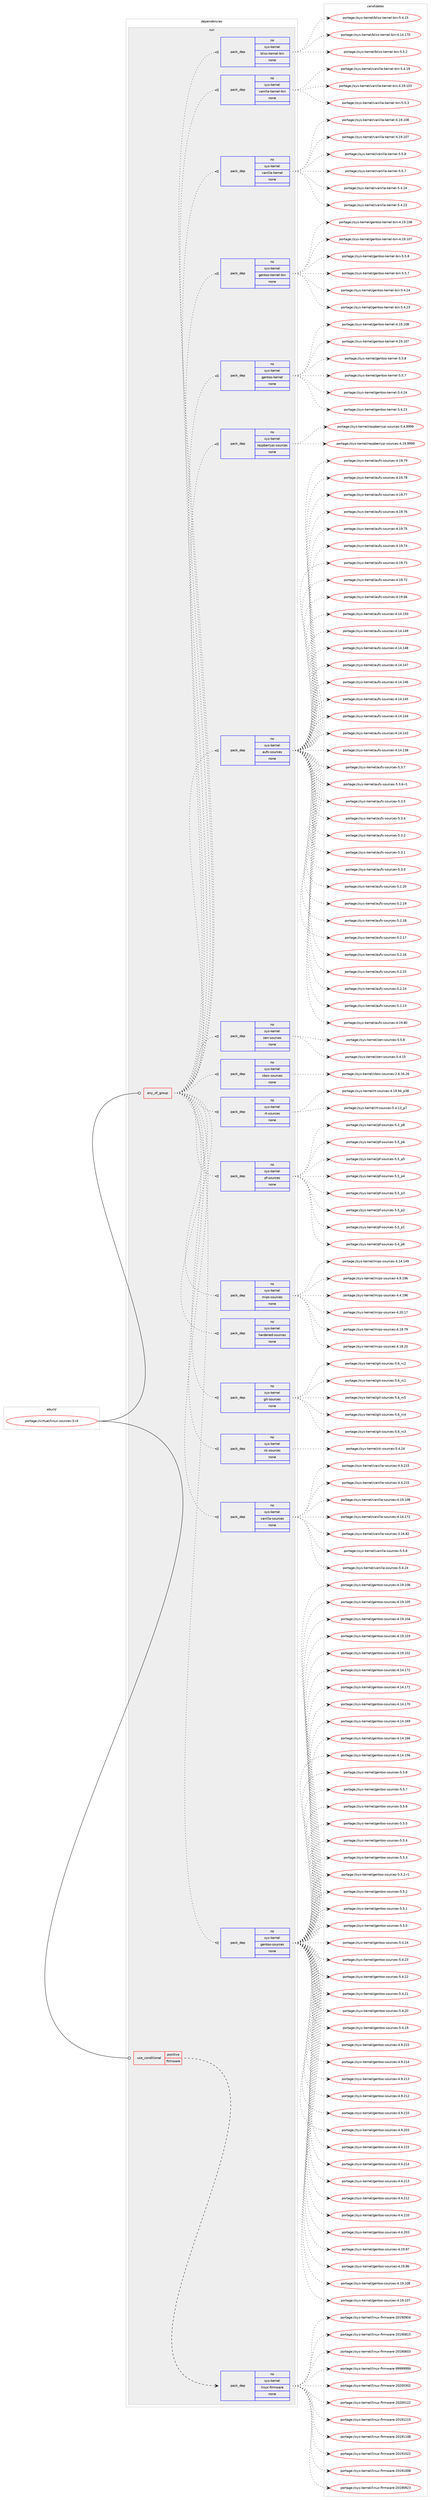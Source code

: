 digraph prolog {

# *************
# Graph options
# *************

newrank=true;
concentrate=true;
compound=true;
graph [rankdir=LR,fontname=Helvetica,fontsize=10,ranksep=1.5];#, ranksep=2.5, nodesep=0.2];
edge  [arrowhead=vee];
node  [fontname=Helvetica,fontsize=10];

# **********
# The ebuild
# **********

subgraph cluster_leftcol {
color=gray;
rank=same;
label=<<i>ebuild</i>>;
id [label="portage://virtual/linux-sources-3-r4", color=red, width=4, href="../virtual/linux-sources-3-r4.svg"];
}

# ****************
# The dependencies
# ****************

subgraph cluster_midcol {
color=gray;
label=<<i>dependencies</i>>;
subgraph cluster_compile {
fillcolor="#eeeeee";
style=filled;
label=<<i>compile</i>>;
}
subgraph cluster_compileandrun {
fillcolor="#eeeeee";
style=filled;
label=<<i>compile and run</i>>;
}
subgraph cluster_run {
fillcolor="#eeeeee";
style=filled;
label=<<i>run</i>>;
subgraph any504 {
dependency21199 [label=<<TABLE BORDER="0" CELLBORDER="1" CELLSPACING="0" CELLPADDING="4"><TR><TD CELLPADDING="10">any_of_group</TD></TR></TABLE>>, shape=none, color=red];subgraph pack17521 {
dependency21200 [label=<<TABLE BORDER="0" CELLBORDER="1" CELLSPACING="0" CELLPADDING="4" WIDTH="220"><TR><TD ROWSPAN="6" CELLPADDING="30">pack_dep</TD></TR><TR><TD WIDTH="110">no</TD></TR><TR><TD>sys-kernel</TD></TR><TR><TD>gentoo-sources</TD></TR><TR><TD>none</TD></TR><TR><TD></TD></TR></TABLE>>, shape=none, color=blue];
}
dependency21199:e -> dependency21200:w [weight=20,style="dotted",arrowhead="oinv"];
subgraph pack17522 {
dependency21201 [label=<<TABLE BORDER="0" CELLBORDER="1" CELLSPACING="0" CELLPADDING="4" WIDTH="220"><TR><TD ROWSPAN="6" CELLPADDING="30">pack_dep</TD></TR><TR><TD WIDTH="110">no</TD></TR><TR><TD>sys-kernel</TD></TR><TR><TD>vanilla-sources</TD></TR><TR><TD>none</TD></TR><TR><TD></TD></TR></TABLE>>, shape=none, color=blue];
}
dependency21199:e -> dependency21201:w [weight=20,style="dotted",arrowhead="oinv"];
subgraph pack17523 {
dependency21202 [label=<<TABLE BORDER="0" CELLBORDER="1" CELLSPACING="0" CELLPADDING="4" WIDTH="220"><TR><TD ROWSPAN="6" CELLPADDING="30">pack_dep</TD></TR><TR><TD WIDTH="110">no</TD></TR><TR><TD>sys-kernel</TD></TR><TR><TD>ck-sources</TD></TR><TR><TD>none</TD></TR><TR><TD></TD></TR></TABLE>>, shape=none, color=blue];
}
dependency21199:e -> dependency21202:w [weight=20,style="dotted",arrowhead="oinv"];
subgraph pack17524 {
dependency21203 [label=<<TABLE BORDER="0" CELLBORDER="1" CELLSPACING="0" CELLPADDING="4" WIDTH="220"><TR><TD ROWSPAN="6" CELLPADDING="30">pack_dep</TD></TR><TR><TD WIDTH="110">no</TD></TR><TR><TD>sys-kernel</TD></TR><TR><TD>git-sources</TD></TR><TR><TD>none</TD></TR><TR><TD></TD></TR></TABLE>>, shape=none, color=blue];
}
dependency21199:e -> dependency21203:w [weight=20,style="dotted",arrowhead="oinv"];
subgraph pack17525 {
dependency21204 [label=<<TABLE BORDER="0" CELLBORDER="1" CELLSPACING="0" CELLPADDING="4" WIDTH="220"><TR><TD ROWSPAN="6" CELLPADDING="30">pack_dep</TD></TR><TR><TD WIDTH="110">no</TD></TR><TR><TD>sys-kernel</TD></TR><TR><TD>hardened-sources</TD></TR><TR><TD>none</TD></TR><TR><TD></TD></TR></TABLE>>, shape=none, color=blue];
}
dependency21199:e -> dependency21204:w [weight=20,style="dotted",arrowhead="oinv"];
subgraph pack17526 {
dependency21205 [label=<<TABLE BORDER="0" CELLBORDER="1" CELLSPACING="0" CELLPADDING="4" WIDTH="220"><TR><TD ROWSPAN="6" CELLPADDING="30">pack_dep</TD></TR><TR><TD WIDTH="110">no</TD></TR><TR><TD>sys-kernel</TD></TR><TR><TD>mips-sources</TD></TR><TR><TD>none</TD></TR><TR><TD></TD></TR></TABLE>>, shape=none, color=blue];
}
dependency21199:e -> dependency21205:w [weight=20,style="dotted",arrowhead="oinv"];
subgraph pack17527 {
dependency21206 [label=<<TABLE BORDER="0" CELLBORDER="1" CELLSPACING="0" CELLPADDING="4" WIDTH="220"><TR><TD ROWSPAN="6" CELLPADDING="30">pack_dep</TD></TR><TR><TD WIDTH="110">no</TD></TR><TR><TD>sys-kernel</TD></TR><TR><TD>pf-sources</TD></TR><TR><TD>none</TD></TR><TR><TD></TD></TR></TABLE>>, shape=none, color=blue];
}
dependency21199:e -> dependency21206:w [weight=20,style="dotted",arrowhead="oinv"];
subgraph pack17528 {
dependency21207 [label=<<TABLE BORDER="0" CELLBORDER="1" CELLSPACING="0" CELLPADDING="4" WIDTH="220"><TR><TD ROWSPAN="6" CELLPADDING="30">pack_dep</TD></TR><TR><TD WIDTH="110">no</TD></TR><TR><TD>sys-kernel</TD></TR><TR><TD>rt-sources</TD></TR><TR><TD>none</TD></TR><TR><TD></TD></TR></TABLE>>, shape=none, color=blue];
}
dependency21199:e -> dependency21207:w [weight=20,style="dotted",arrowhead="oinv"];
subgraph pack17529 {
dependency21208 [label=<<TABLE BORDER="0" CELLBORDER="1" CELLSPACING="0" CELLPADDING="4" WIDTH="220"><TR><TD ROWSPAN="6" CELLPADDING="30">pack_dep</TD></TR><TR><TD WIDTH="110">no</TD></TR><TR><TD>sys-kernel</TD></TR><TR><TD>xbox-sources</TD></TR><TR><TD>none</TD></TR><TR><TD></TD></TR></TABLE>>, shape=none, color=blue];
}
dependency21199:e -> dependency21208:w [weight=20,style="dotted",arrowhead="oinv"];
subgraph pack17530 {
dependency21209 [label=<<TABLE BORDER="0" CELLBORDER="1" CELLSPACING="0" CELLPADDING="4" WIDTH="220"><TR><TD ROWSPAN="6" CELLPADDING="30">pack_dep</TD></TR><TR><TD WIDTH="110">no</TD></TR><TR><TD>sys-kernel</TD></TR><TR><TD>zen-sources</TD></TR><TR><TD>none</TD></TR><TR><TD></TD></TR></TABLE>>, shape=none, color=blue];
}
dependency21199:e -> dependency21209:w [weight=20,style="dotted",arrowhead="oinv"];
subgraph pack17531 {
dependency21210 [label=<<TABLE BORDER="0" CELLBORDER="1" CELLSPACING="0" CELLPADDING="4" WIDTH="220"><TR><TD ROWSPAN="6" CELLPADDING="30">pack_dep</TD></TR><TR><TD WIDTH="110">no</TD></TR><TR><TD>sys-kernel</TD></TR><TR><TD>aufs-sources</TD></TR><TR><TD>none</TD></TR><TR><TD></TD></TR></TABLE>>, shape=none, color=blue];
}
dependency21199:e -> dependency21210:w [weight=20,style="dotted",arrowhead="oinv"];
subgraph pack17532 {
dependency21211 [label=<<TABLE BORDER="0" CELLBORDER="1" CELLSPACING="0" CELLPADDING="4" WIDTH="220"><TR><TD ROWSPAN="6" CELLPADDING="30">pack_dep</TD></TR><TR><TD WIDTH="110">no</TD></TR><TR><TD>sys-kernel</TD></TR><TR><TD>raspberrypi-sources</TD></TR><TR><TD>none</TD></TR><TR><TD></TD></TR></TABLE>>, shape=none, color=blue];
}
dependency21199:e -> dependency21211:w [weight=20,style="dotted",arrowhead="oinv"];
subgraph pack17533 {
dependency21212 [label=<<TABLE BORDER="0" CELLBORDER="1" CELLSPACING="0" CELLPADDING="4" WIDTH="220"><TR><TD ROWSPAN="6" CELLPADDING="30">pack_dep</TD></TR><TR><TD WIDTH="110">no</TD></TR><TR><TD>sys-kernel</TD></TR><TR><TD>gentoo-kernel</TD></TR><TR><TD>none</TD></TR><TR><TD></TD></TR></TABLE>>, shape=none, color=blue];
}
dependency21199:e -> dependency21212:w [weight=20,style="dotted",arrowhead="oinv"];
subgraph pack17534 {
dependency21213 [label=<<TABLE BORDER="0" CELLBORDER="1" CELLSPACING="0" CELLPADDING="4" WIDTH="220"><TR><TD ROWSPAN="6" CELLPADDING="30">pack_dep</TD></TR><TR><TD WIDTH="110">no</TD></TR><TR><TD>sys-kernel</TD></TR><TR><TD>gentoo-kernel-bin</TD></TR><TR><TD>none</TD></TR><TR><TD></TD></TR></TABLE>>, shape=none, color=blue];
}
dependency21199:e -> dependency21213:w [weight=20,style="dotted",arrowhead="oinv"];
subgraph pack17535 {
dependency21214 [label=<<TABLE BORDER="0" CELLBORDER="1" CELLSPACING="0" CELLPADDING="4" WIDTH="220"><TR><TD ROWSPAN="6" CELLPADDING="30">pack_dep</TD></TR><TR><TD WIDTH="110">no</TD></TR><TR><TD>sys-kernel</TD></TR><TR><TD>vanilla-kernel</TD></TR><TR><TD>none</TD></TR><TR><TD></TD></TR></TABLE>>, shape=none, color=blue];
}
dependency21199:e -> dependency21214:w [weight=20,style="dotted",arrowhead="oinv"];
subgraph pack17536 {
dependency21215 [label=<<TABLE BORDER="0" CELLBORDER="1" CELLSPACING="0" CELLPADDING="4" WIDTH="220"><TR><TD ROWSPAN="6" CELLPADDING="30">pack_dep</TD></TR><TR><TD WIDTH="110">no</TD></TR><TR><TD>sys-kernel</TD></TR><TR><TD>vanilla-kernel-bin</TD></TR><TR><TD>none</TD></TR><TR><TD></TD></TR></TABLE>>, shape=none, color=blue];
}
dependency21199:e -> dependency21215:w [weight=20,style="dotted",arrowhead="oinv"];
subgraph pack17537 {
dependency21216 [label=<<TABLE BORDER="0" CELLBORDER="1" CELLSPACING="0" CELLPADDING="4" WIDTH="220"><TR><TD ROWSPAN="6" CELLPADDING="30">pack_dep</TD></TR><TR><TD WIDTH="110">no</TD></TR><TR><TD>sys-kernel</TD></TR><TR><TD>bliss-kernel-bin</TD></TR><TR><TD>none</TD></TR><TR><TD></TD></TR></TABLE>>, shape=none, color=blue];
}
dependency21199:e -> dependency21216:w [weight=20,style="dotted",arrowhead="oinv"];
}
id:e -> dependency21199:w [weight=20,style="solid",arrowhead="odot"];
subgraph cond3164 {
dependency21217 [label=<<TABLE BORDER="0" CELLBORDER="1" CELLSPACING="0" CELLPADDING="4"><TR><TD ROWSPAN="3" CELLPADDING="10">use_conditional</TD></TR><TR><TD>positive</TD></TR><TR><TD>firmware</TD></TR></TABLE>>, shape=none, color=red];
subgraph pack17538 {
dependency21218 [label=<<TABLE BORDER="0" CELLBORDER="1" CELLSPACING="0" CELLPADDING="4" WIDTH="220"><TR><TD ROWSPAN="6" CELLPADDING="30">pack_dep</TD></TR><TR><TD WIDTH="110">no</TD></TR><TR><TD>sys-kernel</TD></TR><TR><TD>linux-firmware</TD></TR><TR><TD>none</TD></TR><TR><TD></TD></TR></TABLE>>, shape=none, color=blue];
}
dependency21217:e -> dependency21218:w [weight=20,style="dashed",arrowhead="vee"];
}
id:e -> dependency21217:w [weight=20,style="solid",arrowhead="odot"];
}
}

# **************
# The candidates
# **************

subgraph cluster_choices {
rank=same;
color=gray;
label=<<i>candidates</i>>;

subgraph choice17521 {
color=black;
nodesep=1;
choice11512111545107101114110101108471031011101161111114511511111711499101115455346534656 [label="portage://sys-kernel/gentoo-sources-5.5.8", color=red, width=4,href="../sys-kernel/gentoo-sources-5.5.8.svg"];
choice11512111545107101114110101108471031011101161111114511511111711499101115455346534655 [label="portage://sys-kernel/gentoo-sources-5.5.7", color=red, width=4,href="../sys-kernel/gentoo-sources-5.5.7.svg"];
choice11512111545107101114110101108471031011101161111114511511111711499101115455346534654 [label="portage://sys-kernel/gentoo-sources-5.5.6", color=red, width=4,href="../sys-kernel/gentoo-sources-5.5.6.svg"];
choice11512111545107101114110101108471031011101161111114511511111711499101115455346534653 [label="portage://sys-kernel/gentoo-sources-5.5.5", color=red, width=4,href="../sys-kernel/gentoo-sources-5.5.5.svg"];
choice11512111545107101114110101108471031011101161111114511511111711499101115455346534652 [label="portage://sys-kernel/gentoo-sources-5.5.4", color=red, width=4,href="../sys-kernel/gentoo-sources-5.5.4.svg"];
choice11512111545107101114110101108471031011101161111114511511111711499101115455346534651 [label="portage://sys-kernel/gentoo-sources-5.5.3", color=red, width=4,href="../sys-kernel/gentoo-sources-5.5.3.svg"];
choice115121115451071011141101011084710310111011611111145115111117114991011154553465346504511449 [label="portage://sys-kernel/gentoo-sources-5.5.2-r1", color=red, width=4,href="../sys-kernel/gentoo-sources-5.5.2-r1.svg"];
choice11512111545107101114110101108471031011101161111114511511111711499101115455346534650 [label="portage://sys-kernel/gentoo-sources-5.5.2", color=red, width=4,href="../sys-kernel/gentoo-sources-5.5.2.svg"];
choice11512111545107101114110101108471031011101161111114511511111711499101115455346534649 [label="portage://sys-kernel/gentoo-sources-5.5.1", color=red, width=4,href="../sys-kernel/gentoo-sources-5.5.1.svg"];
choice11512111545107101114110101108471031011101161111114511511111711499101115455346534648 [label="portage://sys-kernel/gentoo-sources-5.5.0", color=red, width=4,href="../sys-kernel/gentoo-sources-5.5.0.svg"];
choice1151211154510710111411010110847103101110116111111451151111171149910111545534652465052 [label="portage://sys-kernel/gentoo-sources-5.4.24", color=red, width=4,href="../sys-kernel/gentoo-sources-5.4.24.svg"];
choice1151211154510710111411010110847103101110116111111451151111171149910111545534652465051 [label="portage://sys-kernel/gentoo-sources-5.4.23", color=red, width=4,href="../sys-kernel/gentoo-sources-5.4.23.svg"];
choice1151211154510710111411010110847103101110116111111451151111171149910111545534652465050 [label="portage://sys-kernel/gentoo-sources-5.4.22", color=red, width=4,href="../sys-kernel/gentoo-sources-5.4.22.svg"];
choice1151211154510710111411010110847103101110116111111451151111171149910111545534652465049 [label="portage://sys-kernel/gentoo-sources-5.4.21", color=red, width=4,href="../sys-kernel/gentoo-sources-5.4.21.svg"];
choice1151211154510710111411010110847103101110116111111451151111171149910111545534652465048 [label="portage://sys-kernel/gentoo-sources-5.4.20", color=red, width=4,href="../sys-kernel/gentoo-sources-5.4.20.svg"];
choice1151211154510710111411010110847103101110116111111451151111171149910111545534652464957 [label="portage://sys-kernel/gentoo-sources-5.4.19", color=red, width=4,href="../sys-kernel/gentoo-sources-5.4.19.svg"];
choice115121115451071011141101011084710310111011611111145115111117114991011154552465746504953 [label="portage://sys-kernel/gentoo-sources-4.9.215", color=red, width=4,href="../sys-kernel/gentoo-sources-4.9.215.svg"];
choice115121115451071011141101011084710310111011611111145115111117114991011154552465746504952 [label="portage://sys-kernel/gentoo-sources-4.9.214", color=red, width=4,href="../sys-kernel/gentoo-sources-4.9.214.svg"];
choice115121115451071011141101011084710310111011611111145115111117114991011154552465746504951 [label="portage://sys-kernel/gentoo-sources-4.9.213", color=red, width=4,href="../sys-kernel/gentoo-sources-4.9.213.svg"];
choice115121115451071011141101011084710310111011611111145115111117114991011154552465746504950 [label="portage://sys-kernel/gentoo-sources-4.9.212", color=red, width=4,href="../sys-kernel/gentoo-sources-4.9.212.svg"];
choice115121115451071011141101011084710310111011611111145115111117114991011154552465746504948 [label="portage://sys-kernel/gentoo-sources-4.9.210", color=red, width=4,href="../sys-kernel/gentoo-sources-4.9.210.svg"];
choice115121115451071011141101011084710310111011611111145115111117114991011154552465746504851 [label="portage://sys-kernel/gentoo-sources-4.9.203", color=red, width=4,href="../sys-kernel/gentoo-sources-4.9.203.svg"];
choice115121115451071011141101011084710310111011611111145115111117114991011154552465246504953 [label="portage://sys-kernel/gentoo-sources-4.4.215", color=red, width=4,href="../sys-kernel/gentoo-sources-4.4.215.svg"];
choice115121115451071011141101011084710310111011611111145115111117114991011154552465246504952 [label="portage://sys-kernel/gentoo-sources-4.4.214", color=red, width=4,href="../sys-kernel/gentoo-sources-4.4.214.svg"];
choice115121115451071011141101011084710310111011611111145115111117114991011154552465246504951 [label="portage://sys-kernel/gentoo-sources-4.4.213", color=red, width=4,href="../sys-kernel/gentoo-sources-4.4.213.svg"];
choice115121115451071011141101011084710310111011611111145115111117114991011154552465246504950 [label="portage://sys-kernel/gentoo-sources-4.4.212", color=red, width=4,href="../sys-kernel/gentoo-sources-4.4.212.svg"];
choice115121115451071011141101011084710310111011611111145115111117114991011154552465246504948 [label="portage://sys-kernel/gentoo-sources-4.4.210", color=red, width=4,href="../sys-kernel/gentoo-sources-4.4.210.svg"];
choice115121115451071011141101011084710310111011611111145115111117114991011154552465246504851 [label="portage://sys-kernel/gentoo-sources-4.4.203", color=red, width=4,href="../sys-kernel/gentoo-sources-4.4.203.svg"];
choice115121115451071011141101011084710310111011611111145115111117114991011154552464957465755 [label="portage://sys-kernel/gentoo-sources-4.19.97", color=red, width=4,href="../sys-kernel/gentoo-sources-4.19.97.svg"];
choice115121115451071011141101011084710310111011611111145115111117114991011154552464957465654 [label="portage://sys-kernel/gentoo-sources-4.19.86", color=red, width=4,href="../sys-kernel/gentoo-sources-4.19.86.svg"];
choice11512111545107101114110101108471031011101161111114511511111711499101115455246495746494856 [label="portage://sys-kernel/gentoo-sources-4.19.108", color=red, width=4,href="../sys-kernel/gentoo-sources-4.19.108.svg"];
choice11512111545107101114110101108471031011101161111114511511111711499101115455246495746494855 [label="portage://sys-kernel/gentoo-sources-4.19.107", color=red, width=4,href="../sys-kernel/gentoo-sources-4.19.107.svg"];
choice11512111545107101114110101108471031011101161111114511511111711499101115455246495746494854 [label="portage://sys-kernel/gentoo-sources-4.19.106", color=red, width=4,href="../sys-kernel/gentoo-sources-4.19.106.svg"];
choice11512111545107101114110101108471031011101161111114511511111711499101115455246495746494853 [label="portage://sys-kernel/gentoo-sources-4.19.105", color=red, width=4,href="../sys-kernel/gentoo-sources-4.19.105.svg"];
choice11512111545107101114110101108471031011101161111114511511111711499101115455246495746494852 [label="portage://sys-kernel/gentoo-sources-4.19.104", color=red, width=4,href="../sys-kernel/gentoo-sources-4.19.104.svg"];
choice11512111545107101114110101108471031011101161111114511511111711499101115455246495746494851 [label="portage://sys-kernel/gentoo-sources-4.19.103", color=red, width=4,href="../sys-kernel/gentoo-sources-4.19.103.svg"];
choice11512111545107101114110101108471031011101161111114511511111711499101115455246495746494850 [label="portage://sys-kernel/gentoo-sources-4.19.102", color=red, width=4,href="../sys-kernel/gentoo-sources-4.19.102.svg"];
choice11512111545107101114110101108471031011101161111114511511111711499101115455246495246495550 [label="portage://sys-kernel/gentoo-sources-4.14.172", color=red, width=4,href="../sys-kernel/gentoo-sources-4.14.172.svg"];
choice11512111545107101114110101108471031011101161111114511511111711499101115455246495246495549 [label="portage://sys-kernel/gentoo-sources-4.14.171", color=red, width=4,href="../sys-kernel/gentoo-sources-4.14.171.svg"];
choice11512111545107101114110101108471031011101161111114511511111711499101115455246495246495548 [label="portage://sys-kernel/gentoo-sources-4.14.170", color=red, width=4,href="../sys-kernel/gentoo-sources-4.14.170.svg"];
choice11512111545107101114110101108471031011101161111114511511111711499101115455246495246495457 [label="portage://sys-kernel/gentoo-sources-4.14.169", color=red, width=4,href="../sys-kernel/gentoo-sources-4.14.169.svg"];
choice11512111545107101114110101108471031011101161111114511511111711499101115455246495246495454 [label="portage://sys-kernel/gentoo-sources-4.14.166", color=red, width=4,href="../sys-kernel/gentoo-sources-4.14.166.svg"];
choice11512111545107101114110101108471031011101161111114511511111711499101115455246495246495354 [label="portage://sys-kernel/gentoo-sources-4.14.156", color=red, width=4,href="../sys-kernel/gentoo-sources-4.14.156.svg"];
dependency21200:e -> choice11512111545107101114110101108471031011101161111114511511111711499101115455346534656:w [style=dotted,weight="100"];
dependency21200:e -> choice11512111545107101114110101108471031011101161111114511511111711499101115455346534655:w [style=dotted,weight="100"];
dependency21200:e -> choice11512111545107101114110101108471031011101161111114511511111711499101115455346534654:w [style=dotted,weight="100"];
dependency21200:e -> choice11512111545107101114110101108471031011101161111114511511111711499101115455346534653:w [style=dotted,weight="100"];
dependency21200:e -> choice11512111545107101114110101108471031011101161111114511511111711499101115455346534652:w [style=dotted,weight="100"];
dependency21200:e -> choice11512111545107101114110101108471031011101161111114511511111711499101115455346534651:w [style=dotted,weight="100"];
dependency21200:e -> choice115121115451071011141101011084710310111011611111145115111117114991011154553465346504511449:w [style=dotted,weight="100"];
dependency21200:e -> choice11512111545107101114110101108471031011101161111114511511111711499101115455346534650:w [style=dotted,weight="100"];
dependency21200:e -> choice11512111545107101114110101108471031011101161111114511511111711499101115455346534649:w [style=dotted,weight="100"];
dependency21200:e -> choice11512111545107101114110101108471031011101161111114511511111711499101115455346534648:w [style=dotted,weight="100"];
dependency21200:e -> choice1151211154510710111411010110847103101110116111111451151111171149910111545534652465052:w [style=dotted,weight="100"];
dependency21200:e -> choice1151211154510710111411010110847103101110116111111451151111171149910111545534652465051:w [style=dotted,weight="100"];
dependency21200:e -> choice1151211154510710111411010110847103101110116111111451151111171149910111545534652465050:w [style=dotted,weight="100"];
dependency21200:e -> choice1151211154510710111411010110847103101110116111111451151111171149910111545534652465049:w [style=dotted,weight="100"];
dependency21200:e -> choice1151211154510710111411010110847103101110116111111451151111171149910111545534652465048:w [style=dotted,weight="100"];
dependency21200:e -> choice1151211154510710111411010110847103101110116111111451151111171149910111545534652464957:w [style=dotted,weight="100"];
dependency21200:e -> choice115121115451071011141101011084710310111011611111145115111117114991011154552465746504953:w [style=dotted,weight="100"];
dependency21200:e -> choice115121115451071011141101011084710310111011611111145115111117114991011154552465746504952:w [style=dotted,weight="100"];
dependency21200:e -> choice115121115451071011141101011084710310111011611111145115111117114991011154552465746504951:w [style=dotted,weight="100"];
dependency21200:e -> choice115121115451071011141101011084710310111011611111145115111117114991011154552465746504950:w [style=dotted,weight="100"];
dependency21200:e -> choice115121115451071011141101011084710310111011611111145115111117114991011154552465746504948:w [style=dotted,weight="100"];
dependency21200:e -> choice115121115451071011141101011084710310111011611111145115111117114991011154552465746504851:w [style=dotted,weight="100"];
dependency21200:e -> choice115121115451071011141101011084710310111011611111145115111117114991011154552465246504953:w [style=dotted,weight="100"];
dependency21200:e -> choice115121115451071011141101011084710310111011611111145115111117114991011154552465246504952:w [style=dotted,weight="100"];
dependency21200:e -> choice115121115451071011141101011084710310111011611111145115111117114991011154552465246504951:w [style=dotted,weight="100"];
dependency21200:e -> choice115121115451071011141101011084710310111011611111145115111117114991011154552465246504950:w [style=dotted,weight="100"];
dependency21200:e -> choice115121115451071011141101011084710310111011611111145115111117114991011154552465246504948:w [style=dotted,weight="100"];
dependency21200:e -> choice115121115451071011141101011084710310111011611111145115111117114991011154552465246504851:w [style=dotted,weight="100"];
dependency21200:e -> choice115121115451071011141101011084710310111011611111145115111117114991011154552464957465755:w [style=dotted,weight="100"];
dependency21200:e -> choice115121115451071011141101011084710310111011611111145115111117114991011154552464957465654:w [style=dotted,weight="100"];
dependency21200:e -> choice11512111545107101114110101108471031011101161111114511511111711499101115455246495746494856:w [style=dotted,weight="100"];
dependency21200:e -> choice11512111545107101114110101108471031011101161111114511511111711499101115455246495746494855:w [style=dotted,weight="100"];
dependency21200:e -> choice11512111545107101114110101108471031011101161111114511511111711499101115455246495746494854:w [style=dotted,weight="100"];
dependency21200:e -> choice11512111545107101114110101108471031011101161111114511511111711499101115455246495746494853:w [style=dotted,weight="100"];
dependency21200:e -> choice11512111545107101114110101108471031011101161111114511511111711499101115455246495746494852:w [style=dotted,weight="100"];
dependency21200:e -> choice11512111545107101114110101108471031011101161111114511511111711499101115455246495746494851:w [style=dotted,weight="100"];
dependency21200:e -> choice11512111545107101114110101108471031011101161111114511511111711499101115455246495746494850:w [style=dotted,weight="100"];
dependency21200:e -> choice11512111545107101114110101108471031011101161111114511511111711499101115455246495246495550:w [style=dotted,weight="100"];
dependency21200:e -> choice11512111545107101114110101108471031011101161111114511511111711499101115455246495246495549:w [style=dotted,weight="100"];
dependency21200:e -> choice11512111545107101114110101108471031011101161111114511511111711499101115455246495246495548:w [style=dotted,weight="100"];
dependency21200:e -> choice11512111545107101114110101108471031011101161111114511511111711499101115455246495246495457:w [style=dotted,weight="100"];
dependency21200:e -> choice11512111545107101114110101108471031011101161111114511511111711499101115455246495246495454:w [style=dotted,weight="100"];
dependency21200:e -> choice11512111545107101114110101108471031011101161111114511511111711499101115455246495246495354:w [style=dotted,weight="100"];
}
subgraph choice17522 {
color=black;
nodesep=1;
choice115121115451071011141101011084711897110105108108974511511111711499101115455346534656 [label="portage://sys-kernel/vanilla-sources-5.5.8", color=red, width=4,href="../sys-kernel/vanilla-sources-5.5.8.svg"];
choice11512111545107101114110101108471189711010510810897451151111171149910111545534652465052 [label="portage://sys-kernel/vanilla-sources-5.4.24", color=red, width=4,href="../sys-kernel/vanilla-sources-5.4.24.svg"];
choice1151211154510710111411010110847118971101051081089745115111117114991011154552465746504953 [label="portage://sys-kernel/vanilla-sources-4.9.215", color=red, width=4,href="../sys-kernel/vanilla-sources-4.9.215.svg"];
choice1151211154510710111411010110847118971101051081089745115111117114991011154552465246504953 [label="portage://sys-kernel/vanilla-sources-4.4.215", color=red, width=4,href="../sys-kernel/vanilla-sources-4.4.215.svg"];
choice115121115451071011141101011084711897110105108108974511511111711499101115455246495746494856 [label="portage://sys-kernel/vanilla-sources-4.19.108", color=red, width=4,href="../sys-kernel/vanilla-sources-4.19.108.svg"];
choice115121115451071011141101011084711897110105108108974511511111711499101115455246495246495550 [label="portage://sys-kernel/vanilla-sources-4.14.172", color=red, width=4,href="../sys-kernel/vanilla-sources-4.14.172.svg"];
choice1151211154510710111411010110847118971101051081089745115111117114991011154551464954465650 [label="portage://sys-kernel/vanilla-sources-3.16.82", color=red, width=4,href="../sys-kernel/vanilla-sources-3.16.82.svg"];
dependency21201:e -> choice115121115451071011141101011084711897110105108108974511511111711499101115455346534656:w [style=dotted,weight="100"];
dependency21201:e -> choice11512111545107101114110101108471189711010510810897451151111171149910111545534652465052:w [style=dotted,weight="100"];
dependency21201:e -> choice1151211154510710111411010110847118971101051081089745115111117114991011154552465746504953:w [style=dotted,weight="100"];
dependency21201:e -> choice1151211154510710111411010110847118971101051081089745115111117114991011154552465246504953:w [style=dotted,weight="100"];
dependency21201:e -> choice115121115451071011141101011084711897110105108108974511511111711499101115455246495746494856:w [style=dotted,weight="100"];
dependency21201:e -> choice115121115451071011141101011084711897110105108108974511511111711499101115455246495246495550:w [style=dotted,weight="100"];
dependency21201:e -> choice1151211154510710111411010110847118971101051081089745115111117114991011154551464954465650:w [style=dotted,weight="100"];
}
subgraph choice17523 {
color=black;
nodesep=1;
choice115121115451071011141101011084799107451151111171149910111545534652465052 [label="portage://sys-kernel/ck-sources-5.4.24", color=red, width=4,href="../sys-kernel/ck-sources-5.4.24.svg"];
dependency21202:e -> choice115121115451071011141101011084799107451151111171149910111545534652465052:w [style=dotted,weight="100"];
}
subgraph choice17524 {
color=black;
nodesep=1;
choice1151211154510710111411010110847103105116451151111171149910111545534654951149953 [label="portage://sys-kernel/git-sources-5.6_rc5", color=red, width=4,href="../sys-kernel/git-sources-5.6_rc5.svg"];
choice1151211154510710111411010110847103105116451151111171149910111545534654951149952 [label="portage://sys-kernel/git-sources-5.6_rc4", color=red, width=4,href="../sys-kernel/git-sources-5.6_rc4.svg"];
choice1151211154510710111411010110847103105116451151111171149910111545534654951149951 [label="portage://sys-kernel/git-sources-5.6_rc3", color=red, width=4,href="../sys-kernel/git-sources-5.6_rc3.svg"];
choice1151211154510710111411010110847103105116451151111171149910111545534654951149950 [label="portage://sys-kernel/git-sources-5.6_rc2", color=red, width=4,href="../sys-kernel/git-sources-5.6_rc2.svg"];
choice1151211154510710111411010110847103105116451151111171149910111545534654951149949 [label="portage://sys-kernel/git-sources-5.6_rc1", color=red, width=4,href="../sys-kernel/git-sources-5.6_rc1.svg"];
dependency21203:e -> choice1151211154510710111411010110847103105116451151111171149910111545534654951149953:w [style=dotted,weight="100"];
dependency21203:e -> choice1151211154510710111411010110847103105116451151111171149910111545534654951149952:w [style=dotted,weight="100"];
dependency21203:e -> choice1151211154510710111411010110847103105116451151111171149910111545534654951149951:w [style=dotted,weight="100"];
dependency21203:e -> choice1151211154510710111411010110847103105116451151111171149910111545534654951149950:w [style=dotted,weight="100"];
dependency21203:e -> choice1151211154510710111411010110847103105116451151111171149910111545534654951149949:w [style=dotted,weight="100"];
}
subgraph choice17525 {
color=black;
nodesep=1;
}
subgraph choice17526 {
color=black;
nodesep=1;
choice115121115451071011141101011084710910511211545115111117114991011154552465746495754 [label="portage://sys-kernel/mips-sources-4.9.196", color=red, width=4,href="../sys-kernel/mips-sources-4.9.196.svg"];
choice115121115451071011141101011084710910511211545115111117114991011154552465246495754 [label="portage://sys-kernel/mips-sources-4.4.196", color=red, width=4,href="../sys-kernel/mips-sources-4.4.196.svg"];
choice115121115451071011141101011084710910511211545115111117114991011154552465048464955 [label="portage://sys-kernel/mips-sources-4.20.17", color=red, width=4,href="../sys-kernel/mips-sources-4.20.17.svg"];
choice115121115451071011141101011084710910511211545115111117114991011154552464957465557 [label="portage://sys-kernel/mips-sources-4.19.79", color=red, width=4,href="../sys-kernel/mips-sources-4.19.79.svg"];
choice115121115451071011141101011084710910511211545115111117114991011154552464956465048 [label="portage://sys-kernel/mips-sources-4.18.20", color=red, width=4,href="../sys-kernel/mips-sources-4.18.20.svg"];
choice11512111545107101114110101108471091051121154511511111711499101115455246495246495257 [label="portage://sys-kernel/mips-sources-4.14.149", color=red, width=4,href="../sys-kernel/mips-sources-4.14.149.svg"];
dependency21205:e -> choice115121115451071011141101011084710910511211545115111117114991011154552465746495754:w [style=dotted,weight="100"];
dependency21205:e -> choice115121115451071011141101011084710910511211545115111117114991011154552465246495754:w [style=dotted,weight="100"];
dependency21205:e -> choice115121115451071011141101011084710910511211545115111117114991011154552465048464955:w [style=dotted,weight="100"];
dependency21205:e -> choice115121115451071011141101011084710910511211545115111117114991011154552464957465557:w [style=dotted,weight="100"];
dependency21205:e -> choice115121115451071011141101011084710910511211545115111117114991011154552464956465048:w [style=dotted,weight="100"];
dependency21205:e -> choice11512111545107101114110101108471091051121154511511111711499101115455246495246495257:w [style=dotted,weight="100"];
}
subgraph choice17527 {
color=black;
nodesep=1;
choice11512111545107101114110101108471121024511511111711499101115455346539511254 [label="portage://sys-kernel/pf-sources-5.5_p6", color=red, width=4,href="../sys-kernel/pf-sources-5.5_p6.svg"];
choice11512111545107101114110101108471121024511511111711499101115455346539511253 [label="portage://sys-kernel/pf-sources-5.5_p5", color=red, width=4,href="../sys-kernel/pf-sources-5.5_p5.svg"];
choice11512111545107101114110101108471121024511511111711499101115455346539511252 [label="portage://sys-kernel/pf-sources-5.5_p4", color=red, width=4,href="../sys-kernel/pf-sources-5.5_p4.svg"];
choice11512111545107101114110101108471121024511511111711499101115455346539511251 [label="portage://sys-kernel/pf-sources-5.5_p3", color=red, width=4,href="../sys-kernel/pf-sources-5.5_p3.svg"];
choice11512111545107101114110101108471121024511511111711499101115455346539511250 [label="portage://sys-kernel/pf-sources-5.5_p2", color=red, width=4,href="../sys-kernel/pf-sources-5.5_p2.svg"];
choice11512111545107101114110101108471121024511511111711499101115455346539511249 [label="portage://sys-kernel/pf-sources-5.5_p1", color=red, width=4,href="../sys-kernel/pf-sources-5.5_p1.svg"];
choice11512111545107101114110101108471121024511511111711499101115455346529511254 [label="portage://sys-kernel/pf-sources-5.4_p6", color=red, width=4,href="../sys-kernel/pf-sources-5.4_p6.svg"];
choice11512111545107101114110101108471121024511511111711499101115455346519511256 [label="portage://sys-kernel/pf-sources-5.3_p8", color=red, width=4,href="../sys-kernel/pf-sources-5.3_p8.svg"];
dependency21206:e -> choice11512111545107101114110101108471121024511511111711499101115455346539511254:w [style=dotted,weight="100"];
dependency21206:e -> choice11512111545107101114110101108471121024511511111711499101115455346539511253:w [style=dotted,weight="100"];
dependency21206:e -> choice11512111545107101114110101108471121024511511111711499101115455346539511252:w [style=dotted,weight="100"];
dependency21206:e -> choice11512111545107101114110101108471121024511511111711499101115455346539511251:w [style=dotted,weight="100"];
dependency21206:e -> choice11512111545107101114110101108471121024511511111711499101115455346539511250:w [style=dotted,weight="100"];
dependency21206:e -> choice11512111545107101114110101108471121024511511111711499101115455346539511249:w [style=dotted,weight="100"];
dependency21206:e -> choice11512111545107101114110101108471121024511511111711499101115455346529511254:w [style=dotted,weight="100"];
dependency21206:e -> choice11512111545107101114110101108471121024511511111711499101115455346519511256:w [style=dotted,weight="100"];
}
subgraph choice17528 {
color=black;
nodesep=1;
choice11512111545107101114110101108471141164511511111711499101115455346524649519511255 [label="portage://sys-kernel/rt-sources-5.4.13_p7", color=red, width=4,href="../sys-kernel/rt-sources-5.4.13_p7.svg"];
choice115121115451071011141101011084711411645115111117114991011154552464957465752951125156 [label="portage://sys-kernel/rt-sources-4.19.94_p38", color=red, width=4,href="../sys-kernel/rt-sources-4.19.94_p38.svg"];
dependency21207:e -> choice11512111545107101114110101108471141164511511111711499101115455346524649519511255:w [style=dotted,weight="100"];
dependency21207:e -> choice115121115451071011141101011084711411645115111117114991011154552464957465752951125156:w [style=dotted,weight="100"];
}
subgraph choice17529 {
color=black;
nodesep=1;
choice115121115451071011141101011084712098111120451151111171149910111545504654464954465054 [label="portage://sys-kernel/xbox-sources-2.6.16.26", color=red, width=4,href="../sys-kernel/xbox-sources-2.6.16.26.svg"];
dependency21208:e -> choice115121115451071011141101011084712098111120451151111171149910111545504654464954465054:w [style=dotted,weight="100"];
}
subgraph choice17530 {
color=black;
nodesep=1;
choice11512111545107101114110101108471221011104511511111711499101115455346534656 [label="portage://sys-kernel/zen-sources-5.5.8", color=red, width=4,href="../sys-kernel/zen-sources-5.5.8.svg"];
choice1151211154510710111411010110847122101110451151111171149910111545534652464953 [label="portage://sys-kernel/zen-sources-5.4.15", color=red, width=4,href="../sys-kernel/zen-sources-5.4.15.svg"];
dependency21209:e -> choice11512111545107101114110101108471221011104511511111711499101115455346534656:w [style=dotted,weight="100"];
dependency21209:e -> choice1151211154510710111411010110847122101110451151111171149910111545534652464953:w [style=dotted,weight="100"];
}
subgraph choice17531 {
color=black;
nodesep=1;
choice1151211154510710111411010110847971171021154511511111711499101115455346514655 [label="portage://sys-kernel/aufs-sources-5.3.7", color=red, width=4,href="../sys-kernel/aufs-sources-5.3.7.svg"];
choice11512111545107101114110101108479711710211545115111117114991011154553465146544511449 [label="portage://sys-kernel/aufs-sources-5.3.6-r1", color=red, width=4,href="../sys-kernel/aufs-sources-5.3.6-r1.svg"];
choice1151211154510710111411010110847971171021154511511111711499101115455346514653 [label="portage://sys-kernel/aufs-sources-5.3.5", color=red, width=4,href="../sys-kernel/aufs-sources-5.3.5.svg"];
choice1151211154510710111411010110847971171021154511511111711499101115455346514652 [label="portage://sys-kernel/aufs-sources-5.3.4", color=red, width=4,href="../sys-kernel/aufs-sources-5.3.4.svg"];
choice1151211154510710111411010110847971171021154511511111711499101115455346514650 [label="portage://sys-kernel/aufs-sources-5.3.2", color=red, width=4,href="../sys-kernel/aufs-sources-5.3.2.svg"];
choice1151211154510710111411010110847971171021154511511111711499101115455346514649 [label="portage://sys-kernel/aufs-sources-5.3.1", color=red, width=4,href="../sys-kernel/aufs-sources-5.3.1.svg"];
choice1151211154510710111411010110847971171021154511511111711499101115455346514648 [label="portage://sys-kernel/aufs-sources-5.3.0", color=red, width=4,href="../sys-kernel/aufs-sources-5.3.0.svg"];
choice115121115451071011141101011084797117102115451151111171149910111545534650465048 [label="portage://sys-kernel/aufs-sources-5.2.20", color=red, width=4,href="../sys-kernel/aufs-sources-5.2.20.svg"];
choice115121115451071011141101011084797117102115451151111171149910111545534650464957 [label="portage://sys-kernel/aufs-sources-5.2.19", color=red, width=4,href="../sys-kernel/aufs-sources-5.2.19.svg"];
choice115121115451071011141101011084797117102115451151111171149910111545534650464956 [label="portage://sys-kernel/aufs-sources-5.2.18", color=red, width=4,href="../sys-kernel/aufs-sources-5.2.18.svg"];
choice115121115451071011141101011084797117102115451151111171149910111545534650464955 [label="portage://sys-kernel/aufs-sources-5.2.17", color=red, width=4,href="../sys-kernel/aufs-sources-5.2.17.svg"];
choice115121115451071011141101011084797117102115451151111171149910111545534650464954 [label="portage://sys-kernel/aufs-sources-5.2.16", color=red, width=4,href="../sys-kernel/aufs-sources-5.2.16.svg"];
choice115121115451071011141101011084797117102115451151111171149910111545534650464953 [label="portage://sys-kernel/aufs-sources-5.2.15", color=red, width=4,href="../sys-kernel/aufs-sources-5.2.15.svg"];
choice115121115451071011141101011084797117102115451151111171149910111545534650464952 [label="portage://sys-kernel/aufs-sources-5.2.14", color=red, width=4,href="../sys-kernel/aufs-sources-5.2.14.svg"];
choice115121115451071011141101011084797117102115451151111171149910111545534650464951 [label="portage://sys-kernel/aufs-sources-5.2.13", color=red, width=4,href="../sys-kernel/aufs-sources-5.2.13.svg"];
choice11512111545107101114110101108479711710211545115111117114991011154552464957465648 [label="portage://sys-kernel/aufs-sources-4.19.80", color=red, width=4,href="../sys-kernel/aufs-sources-4.19.80.svg"];
choice11512111545107101114110101108479711710211545115111117114991011154552464957465557 [label="portage://sys-kernel/aufs-sources-4.19.79", color=red, width=4,href="../sys-kernel/aufs-sources-4.19.79.svg"];
choice11512111545107101114110101108479711710211545115111117114991011154552464957465556 [label="portage://sys-kernel/aufs-sources-4.19.78", color=red, width=4,href="../sys-kernel/aufs-sources-4.19.78.svg"];
choice11512111545107101114110101108479711710211545115111117114991011154552464957465555 [label="portage://sys-kernel/aufs-sources-4.19.77", color=red, width=4,href="../sys-kernel/aufs-sources-4.19.77.svg"];
choice11512111545107101114110101108479711710211545115111117114991011154552464957465554 [label="portage://sys-kernel/aufs-sources-4.19.76", color=red, width=4,href="../sys-kernel/aufs-sources-4.19.76.svg"];
choice11512111545107101114110101108479711710211545115111117114991011154552464957465553 [label="portage://sys-kernel/aufs-sources-4.19.75", color=red, width=4,href="../sys-kernel/aufs-sources-4.19.75.svg"];
choice11512111545107101114110101108479711710211545115111117114991011154552464957465552 [label="portage://sys-kernel/aufs-sources-4.19.74", color=red, width=4,href="../sys-kernel/aufs-sources-4.19.74.svg"];
choice11512111545107101114110101108479711710211545115111117114991011154552464957465551 [label="portage://sys-kernel/aufs-sources-4.19.73", color=red, width=4,href="../sys-kernel/aufs-sources-4.19.73.svg"];
choice11512111545107101114110101108479711710211545115111117114991011154552464957465550 [label="portage://sys-kernel/aufs-sources-4.19.72", color=red, width=4,href="../sys-kernel/aufs-sources-4.19.72.svg"];
choice11512111545107101114110101108479711710211545115111117114991011154552464957465454 [label="portage://sys-kernel/aufs-sources-4.19.66", color=red, width=4,href="../sys-kernel/aufs-sources-4.19.66.svg"];
choice1151211154510710111411010110847971171021154511511111711499101115455246495246495348 [label="portage://sys-kernel/aufs-sources-4.14.150", color=red, width=4,href="../sys-kernel/aufs-sources-4.14.150.svg"];
choice1151211154510710111411010110847971171021154511511111711499101115455246495246495257 [label="portage://sys-kernel/aufs-sources-4.14.149", color=red, width=4,href="../sys-kernel/aufs-sources-4.14.149.svg"];
choice1151211154510710111411010110847971171021154511511111711499101115455246495246495256 [label="portage://sys-kernel/aufs-sources-4.14.148", color=red, width=4,href="../sys-kernel/aufs-sources-4.14.148.svg"];
choice1151211154510710111411010110847971171021154511511111711499101115455246495246495255 [label="portage://sys-kernel/aufs-sources-4.14.147", color=red, width=4,href="../sys-kernel/aufs-sources-4.14.147.svg"];
choice1151211154510710111411010110847971171021154511511111711499101115455246495246495254 [label="portage://sys-kernel/aufs-sources-4.14.146", color=red, width=4,href="../sys-kernel/aufs-sources-4.14.146.svg"];
choice1151211154510710111411010110847971171021154511511111711499101115455246495246495253 [label="portage://sys-kernel/aufs-sources-4.14.145", color=red, width=4,href="../sys-kernel/aufs-sources-4.14.145.svg"];
choice1151211154510710111411010110847971171021154511511111711499101115455246495246495252 [label="portage://sys-kernel/aufs-sources-4.14.144", color=red, width=4,href="../sys-kernel/aufs-sources-4.14.144.svg"];
choice1151211154510710111411010110847971171021154511511111711499101115455246495246495251 [label="portage://sys-kernel/aufs-sources-4.14.143", color=red, width=4,href="../sys-kernel/aufs-sources-4.14.143.svg"];
choice1151211154510710111411010110847971171021154511511111711499101115455246495246495156 [label="portage://sys-kernel/aufs-sources-4.14.138", color=red, width=4,href="../sys-kernel/aufs-sources-4.14.138.svg"];
dependency21210:e -> choice1151211154510710111411010110847971171021154511511111711499101115455346514655:w [style=dotted,weight="100"];
dependency21210:e -> choice11512111545107101114110101108479711710211545115111117114991011154553465146544511449:w [style=dotted,weight="100"];
dependency21210:e -> choice1151211154510710111411010110847971171021154511511111711499101115455346514653:w [style=dotted,weight="100"];
dependency21210:e -> choice1151211154510710111411010110847971171021154511511111711499101115455346514652:w [style=dotted,weight="100"];
dependency21210:e -> choice1151211154510710111411010110847971171021154511511111711499101115455346514650:w [style=dotted,weight="100"];
dependency21210:e -> choice1151211154510710111411010110847971171021154511511111711499101115455346514649:w [style=dotted,weight="100"];
dependency21210:e -> choice1151211154510710111411010110847971171021154511511111711499101115455346514648:w [style=dotted,weight="100"];
dependency21210:e -> choice115121115451071011141101011084797117102115451151111171149910111545534650465048:w [style=dotted,weight="100"];
dependency21210:e -> choice115121115451071011141101011084797117102115451151111171149910111545534650464957:w [style=dotted,weight="100"];
dependency21210:e -> choice115121115451071011141101011084797117102115451151111171149910111545534650464956:w [style=dotted,weight="100"];
dependency21210:e -> choice115121115451071011141101011084797117102115451151111171149910111545534650464955:w [style=dotted,weight="100"];
dependency21210:e -> choice115121115451071011141101011084797117102115451151111171149910111545534650464954:w [style=dotted,weight="100"];
dependency21210:e -> choice115121115451071011141101011084797117102115451151111171149910111545534650464953:w [style=dotted,weight="100"];
dependency21210:e -> choice115121115451071011141101011084797117102115451151111171149910111545534650464952:w [style=dotted,weight="100"];
dependency21210:e -> choice115121115451071011141101011084797117102115451151111171149910111545534650464951:w [style=dotted,weight="100"];
dependency21210:e -> choice11512111545107101114110101108479711710211545115111117114991011154552464957465648:w [style=dotted,weight="100"];
dependency21210:e -> choice11512111545107101114110101108479711710211545115111117114991011154552464957465557:w [style=dotted,weight="100"];
dependency21210:e -> choice11512111545107101114110101108479711710211545115111117114991011154552464957465556:w [style=dotted,weight="100"];
dependency21210:e -> choice11512111545107101114110101108479711710211545115111117114991011154552464957465555:w [style=dotted,weight="100"];
dependency21210:e -> choice11512111545107101114110101108479711710211545115111117114991011154552464957465554:w [style=dotted,weight="100"];
dependency21210:e -> choice11512111545107101114110101108479711710211545115111117114991011154552464957465553:w [style=dotted,weight="100"];
dependency21210:e -> choice11512111545107101114110101108479711710211545115111117114991011154552464957465552:w [style=dotted,weight="100"];
dependency21210:e -> choice11512111545107101114110101108479711710211545115111117114991011154552464957465551:w [style=dotted,weight="100"];
dependency21210:e -> choice11512111545107101114110101108479711710211545115111117114991011154552464957465550:w [style=dotted,weight="100"];
dependency21210:e -> choice11512111545107101114110101108479711710211545115111117114991011154552464957465454:w [style=dotted,weight="100"];
dependency21210:e -> choice1151211154510710111411010110847971171021154511511111711499101115455246495246495348:w [style=dotted,weight="100"];
dependency21210:e -> choice1151211154510710111411010110847971171021154511511111711499101115455246495246495257:w [style=dotted,weight="100"];
dependency21210:e -> choice1151211154510710111411010110847971171021154511511111711499101115455246495246495256:w [style=dotted,weight="100"];
dependency21210:e -> choice1151211154510710111411010110847971171021154511511111711499101115455246495246495255:w [style=dotted,weight="100"];
dependency21210:e -> choice1151211154510710111411010110847971171021154511511111711499101115455246495246495254:w [style=dotted,weight="100"];
dependency21210:e -> choice1151211154510710111411010110847971171021154511511111711499101115455246495246495253:w [style=dotted,weight="100"];
dependency21210:e -> choice1151211154510710111411010110847971171021154511511111711499101115455246495246495252:w [style=dotted,weight="100"];
dependency21210:e -> choice1151211154510710111411010110847971171021154511511111711499101115455246495246495251:w [style=dotted,weight="100"];
dependency21210:e -> choice1151211154510710111411010110847971171021154511511111711499101115455246495246495156:w [style=dotted,weight="100"];
}
subgraph choice17532 {
color=black;
nodesep=1;
choice115121115451071011141101011084711497115112981011141141211121054511511111711499101115455346524657575757 [label="portage://sys-kernel/raspberrypi-sources-5.4.9999", color=red, width=4,href="../sys-kernel/raspberrypi-sources-5.4.9999.svg"];
choice11512111545107101114110101108471149711511298101114114121112105451151111171149910111545524649574657575757 [label="portage://sys-kernel/raspberrypi-sources-4.19.9999", color=red, width=4,href="../sys-kernel/raspberrypi-sources-4.19.9999.svg"];
dependency21211:e -> choice115121115451071011141101011084711497115112981011141141211121054511511111711499101115455346524657575757:w [style=dotted,weight="100"];
dependency21211:e -> choice11512111545107101114110101108471149711511298101114114121112105451151111171149910111545524649574657575757:w [style=dotted,weight="100"];
}
subgraph choice17533 {
color=black;
nodesep=1;
choice115121115451071011141101011084710310111011611111145107101114110101108455346534656 [label="portage://sys-kernel/gentoo-kernel-5.5.8", color=red, width=4,href="../sys-kernel/gentoo-kernel-5.5.8.svg"];
choice115121115451071011141101011084710310111011611111145107101114110101108455346534655 [label="portage://sys-kernel/gentoo-kernel-5.5.7", color=red, width=4,href="../sys-kernel/gentoo-kernel-5.5.7.svg"];
choice11512111545107101114110101108471031011101161111114510710111411010110845534652465052 [label="portage://sys-kernel/gentoo-kernel-5.4.24", color=red, width=4,href="../sys-kernel/gentoo-kernel-5.4.24.svg"];
choice11512111545107101114110101108471031011101161111114510710111411010110845534652465051 [label="portage://sys-kernel/gentoo-kernel-5.4.23", color=red, width=4,href="../sys-kernel/gentoo-kernel-5.4.23.svg"];
choice115121115451071011141101011084710310111011611111145107101114110101108455246495746494856 [label="portage://sys-kernel/gentoo-kernel-4.19.108", color=red, width=4,href="../sys-kernel/gentoo-kernel-4.19.108.svg"];
choice115121115451071011141101011084710310111011611111145107101114110101108455246495746494855 [label="portage://sys-kernel/gentoo-kernel-4.19.107", color=red, width=4,href="../sys-kernel/gentoo-kernel-4.19.107.svg"];
dependency21212:e -> choice115121115451071011141101011084710310111011611111145107101114110101108455346534656:w [style=dotted,weight="100"];
dependency21212:e -> choice115121115451071011141101011084710310111011611111145107101114110101108455346534655:w [style=dotted,weight="100"];
dependency21212:e -> choice11512111545107101114110101108471031011101161111114510710111411010110845534652465052:w [style=dotted,weight="100"];
dependency21212:e -> choice11512111545107101114110101108471031011101161111114510710111411010110845534652465051:w [style=dotted,weight="100"];
dependency21212:e -> choice115121115451071011141101011084710310111011611111145107101114110101108455246495746494856:w [style=dotted,weight="100"];
dependency21212:e -> choice115121115451071011141101011084710310111011611111145107101114110101108455246495746494855:w [style=dotted,weight="100"];
}
subgraph choice17534 {
color=black;
nodesep=1;
choice1151211154510710111411010110847103101110116111111451071011141101011084598105110455346534656 [label="portage://sys-kernel/gentoo-kernel-bin-5.5.8", color=red, width=4,href="../sys-kernel/gentoo-kernel-bin-5.5.8.svg"];
choice1151211154510710111411010110847103101110116111111451071011141101011084598105110455346534655 [label="portage://sys-kernel/gentoo-kernel-bin-5.5.7", color=red, width=4,href="../sys-kernel/gentoo-kernel-bin-5.5.7.svg"];
choice115121115451071011141101011084710310111011611111145107101114110101108459810511045534652465052 [label="portage://sys-kernel/gentoo-kernel-bin-5.4.24", color=red, width=4,href="../sys-kernel/gentoo-kernel-bin-5.4.24.svg"];
choice115121115451071011141101011084710310111011611111145107101114110101108459810511045534652465051 [label="portage://sys-kernel/gentoo-kernel-bin-5.4.23", color=red, width=4,href="../sys-kernel/gentoo-kernel-bin-5.4.23.svg"];
choice1151211154510710111411010110847103101110116111111451071011141101011084598105110455246495746494856 [label="portage://sys-kernel/gentoo-kernel-bin-4.19.108", color=red, width=4,href="../sys-kernel/gentoo-kernel-bin-4.19.108.svg"];
choice1151211154510710111411010110847103101110116111111451071011141101011084598105110455246495746494855 [label="portage://sys-kernel/gentoo-kernel-bin-4.19.107", color=red, width=4,href="../sys-kernel/gentoo-kernel-bin-4.19.107.svg"];
dependency21213:e -> choice1151211154510710111411010110847103101110116111111451071011141101011084598105110455346534656:w [style=dotted,weight="100"];
dependency21213:e -> choice1151211154510710111411010110847103101110116111111451071011141101011084598105110455346534655:w [style=dotted,weight="100"];
dependency21213:e -> choice115121115451071011141101011084710310111011611111145107101114110101108459810511045534652465052:w [style=dotted,weight="100"];
dependency21213:e -> choice115121115451071011141101011084710310111011611111145107101114110101108459810511045534652465051:w [style=dotted,weight="100"];
dependency21213:e -> choice1151211154510710111411010110847103101110116111111451071011141101011084598105110455246495746494856:w [style=dotted,weight="100"];
dependency21213:e -> choice1151211154510710111411010110847103101110116111111451071011141101011084598105110455246495746494855:w [style=dotted,weight="100"];
}
subgraph choice17535 {
color=black;
nodesep=1;
choice1151211154510710111411010110847118971101051081089745107101114110101108455346534656 [label="portage://sys-kernel/vanilla-kernel-5.5.8", color=red, width=4,href="../sys-kernel/vanilla-kernel-5.5.8.svg"];
choice1151211154510710111411010110847118971101051081089745107101114110101108455346534655 [label="portage://sys-kernel/vanilla-kernel-5.5.7", color=red, width=4,href="../sys-kernel/vanilla-kernel-5.5.7.svg"];
choice115121115451071011141101011084711897110105108108974510710111411010110845534652465052 [label="portage://sys-kernel/vanilla-kernel-5.4.24", color=red, width=4,href="../sys-kernel/vanilla-kernel-5.4.24.svg"];
choice115121115451071011141101011084711897110105108108974510710111411010110845534652465051 [label="portage://sys-kernel/vanilla-kernel-5.4.23", color=red, width=4,href="../sys-kernel/vanilla-kernel-5.4.23.svg"];
choice1151211154510710111411010110847118971101051081089745107101114110101108455246495746494856 [label="portage://sys-kernel/vanilla-kernel-4.19.108", color=red, width=4,href="../sys-kernel/vanilla-kernel-4.19.108.svg"];
choice1151211154510710111411010110847118971101051081089745107101114110101108455246495746494855 [label="portage://sys-kernel/vanilla-kernel-4.19.107", color=red, width=4,href="../sys-kernel/vanilla-kernel-4.19.107.svg"];
dependency21214:e -> choice1151211154510710111411010110847118971101051081089745107101114110101108455346534656:w [style=dotted,weight="100"];
dependency21214:e -> choice1151211154510710111411010110847118971101051081089745107101114110101108455346534655:w [style=dotted,weight="100"];
dependency21214:e -> choice115121115451071011141101011084711897110105108108974510710111411010110845534652465052:w [style=dotted,weight="100"];
dependency21214:e -> choice115121115451071011141101011084711897110105108108974510710111411010110845534652465051:w [style=dotted,weight="100"];
dependency21214:e -> choice1151211154510710111411010110847118971101051081089745107101114110101108455246495746494856:w [style=dotted,weight="100"];
dependency21214:e -> choice1151211154510710111411010110847118971101051081089745107101114110101108455246495746494855:w [style=dotted,weight="100"];
}
subgraph choice17536 {
color=black;
nodesep=1;
choice11512111545107101114110101108471189711010510810897451071011141101011084598105110455346534651 [label="portage://sys-kernel/vanilla-kernel-bin-5.5.3", color=red, width=4,href="../sys-kernel/vanilla-kernel-bin-5.5.3.svg"];
choice1151211154510710111411010110847118971101051081089745107101114110101108459810511045534652464957 [label="portage://sys-kernel/vanilla-kernel-bin-5.4.19", color=red, width=4,href="../sys-kernel/vanilla-kernel-bin-5.4.19.svg"];
choice11512111545107101114110101108471189711010510810897451071011141101011084598105110455246495746494851 [label="portage://sys-kernel/vanilla-kernel-bin-4.19.103", color=red, width=4,href="../sys-kernel/vanilla-kernel-bin-4.19.103.svg"];
dependency21215:e -> choice11512111545107101114110101108471189711010510810897451071011141101011084598105110455346534651:w [style=dotted,weight="100"];
dependency21215:e -> choice1151211154510710111411010110847118971101051081089745107101114110101108459810511045534652464957:w [style=dotted,weight="100"];
dependency21215:e -> choice11512111545107101114110101108471189711010510810897451071011141101011084598105110455246495746494851:w [style=dotted,weight="100"];
}
subgraph choice17537 {
color=black;
nodesep=1;
choice115121115451071011141101011084798108105115115451071011141101011084598105110455346534650 [label="portage://sys-kernel/bliss-kernel-bin-5.5.2", color=red, width=4,href="../sys-kernel/bliss-kernel-bin-5.5.2.svg"];
choice11512111545107101114110101108479810810511511545107101114110101108459810511045534652464953 [label="portage://sys-kernel/bliss-kernel-bin-5.4.15", color=red, width=4,href="../sys-kernel/bliss-kernel-bin-5.4.15.svg"];
choice115121115451071011141101011084798108105115115451071011141101011084598105110455246495246495548 [label="portage://sys-kernel/bliss-kernel-bin-4.14.170", color=red, width=4,href="../sys-kernel/bliss-kernel-bin-4.14.170.svg"];
dependency21216:e -> choice115121115451071011141101011084798108105115115451071011141101011084598105110455346534650:w [style=dotted,weight="100"];
dependency21216:e -> choice11512111545107101114110101108479810810511511545107101114110101108459810511045534652464953:w [style=dotted,weight="100"];
dependency21216:e -> choice115121115451071011141101011084798108105115115451071011141101011084598105110455246495246495548:w [style=dotted,weight="100"];
}
subgraph choice17538 {
color=black;
nodesep=1;
choice11512111545107101114110101108471081051101171204510210511410911997114101455757575757575757 [label="portage://sys-kernel/linux-firmware-99999999", color=red, width=4,href="../sys-kernel/linux-firmware-99999999.svg"];
choice11512111545107101114110101108471081051101171204510210511410911997114101455048504848514850 [label="portage://sys-kernel/linux-firmware-20200302", color=red, width=4,href="../sys-kernel/linux-firmware-20200302.svg"];
choice11512111545107101114110101108471081051101171204510210511410911997114101455048504848495050 [label="portage://sys-kernel/linux-firmware-20200122", color=red, width=4,href="../sys-kernel/linux-firmware-20200122.svg"];
choice11512111545107101114110101108471081051101171204510210511410911997114101455048495749504953 [label="portage://sys-kernel/linux-firmware-20191215", color=red, width=4,href="../sys-kernel/linux-firmware-20191215.svg"];
choice11512111545107101114110101108471081051101171204510210511410911997114101455048495749494856 [label="portage://sys-kernel/linux-firmware-20191108", color=red, width=4,href="../sys-kernel/linux-firmware-20191108.svg"];
choice11512111545107101114110101108471081051101171204510210511410911997114101455048495749485050 [label="portage://sys-kernel/linux-firmware-20191022", color=red, width=4,href="../sys-kernel/linux-firmware-20191022.svg"];
choice11512111545107101114110101108471081051101171204510210511410911997114101455048495749484856 [label="portage://sys-kernel/linux-firmware-20191008", color=red, width=4,href="../sys-kernel/linux-firmware-20191008.svg"];
choice11512111545107101114110101108471081051101171204510210511410911997114101455048495748575051 [label="portage://sys-kernel/linux-firmware-20190923", color=red, width=4,href="../sys-kernel/linux-firmware-20190923.svg"];
choice11512111545107101114110101108471081051101171204510210511410911997114101455048495748574852 [label="portage://sys-kernel/linux-firmware-20190904", color=red, width=4,href="../sys-kernel/linux-firmware-20190904.svg"];
choice11512111545107101114110101108471081051101171204510210511410911997114101455048495748564953 [label="portage://sys-kernel/linux-firmware-20190815", color=red, width=4,href="../sys-kernel/linux-firmware-20190815.svg"];
choice11512111545107101114110101108471081051101171204510210511410911997114101455048495748544851 [label="portage://sys-kernel/linux-firmware-20190603", color=red, width=4,href="../sys-kernel/linux-firmware-20190603.svg"];
dependency21218:e -> choice11512111545107101114110101108471081051101171204510210511410911997114101455757575757575757:w [style=dotted,weight="100"];
dependency21218:e -> choice11512111545107101114110101108471081051101171204510210511410911997114101455048504848514850:w [style=dotted,weight="100"];
dependency21218:e -> choice11512111545107101114110101108471081051101171204510210511410911997114101455048504848495050:w [style=dotted,weight="100"];
dependency21218:e -> choice11512111545107101114110101108471081051101171204510210511410911997114101455048495749504953:w [style=dotted,weight="100"];
dependency21218:e -> choice11512111545107101114110101108471081051101171204510210511410911997114101455048495749494856:w [style=dotted,weight="100"];
dependency21218:e -> choice11512111545107101114110101108471081051101171204510210511410911997114101455048495749485050:w [style=dotted,weight="100"];
dependency21218:e -> choice11512111545107101114110101108471081051101171204510210511410911997114101455048495749484856:w [style=dotted,weight="100"];
dependency21218:e -> choice11512111545107101114110101108471081051101171204510210511410911997114101455048495748575051:w [style=dotted,weight="100"];
dependency21218:e -> choice11512111545107101114110101108471081051101171204510210511410911997114101455048495748574852:w [style=dotted,weight="100"];
dependency21218:e -> choice11512111545107101114110101108471081051101171204510210511410911997114101455048495748564953:w [style=dotted,weight="100"];
dependency21218:e -> choice11512111545107101114110101108471081051101171204510210511410911997114101455048495748544851:w [style=dotted,weight="100"];
}
}

}
